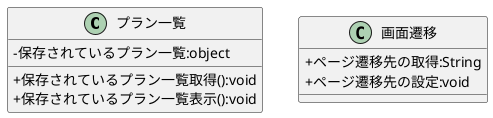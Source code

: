 @startuml

skinparam classAttributeIconSize 0

    class プラン一覧{
        - 保存されているプラン一覧:object
        + 保存されているプラン一覧取得():void
        + 保存されているプラン一覧表示():void
    }
    
    class 画面遷移{
        + ページ遷移先の取得:String
        + ページ遷移先の設定:void
    }
    
@enduml